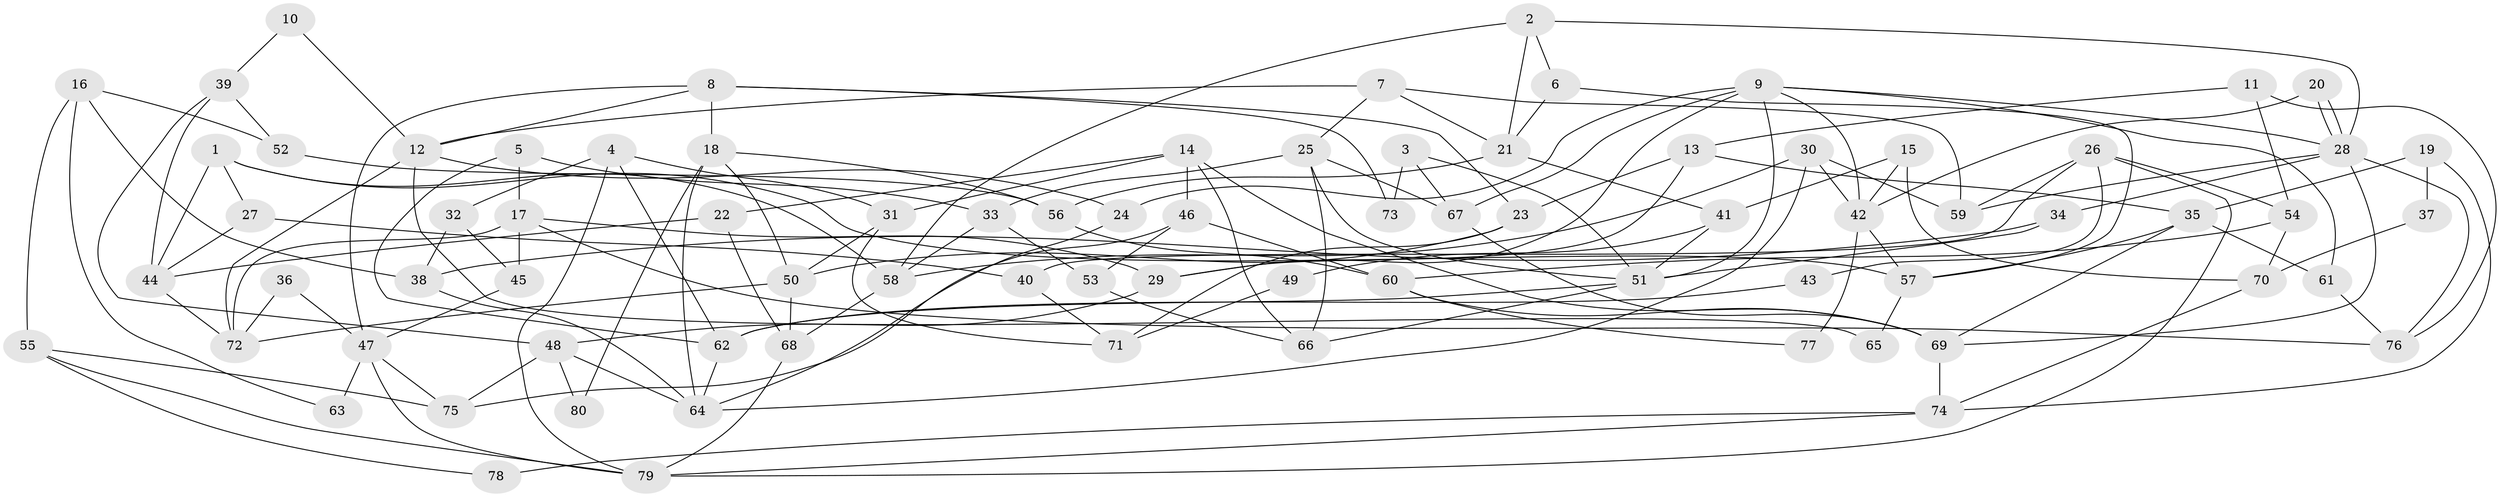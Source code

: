 // coarse degree distribution, {4: 0.1875, 6: 0.1875, 3: 0.020833333333333332, 5: 0.3125, 8: 0.10416666666666667, 2: 0.10416666666666667, 7: 0.0625, 9: 0.020833333333333332}
// Generated by graph-tools (version 1.1) at 2025/52/02/27/25 19:52:06]
// undirected, 80 vertices, 160 edges
graph export_dot {
graph [start="1"]
  node [color=gray90,style=filled];
  1;
  2;
  3;
  4;
  5;
  6;
  7;
  8;
  9;
  10;
  11;
  12;
  13;
  14;
  15;
  16;
  17;
  18;
  19;
  20;
  21;
  22;
  23;
  24;
  25;
  26;
  27;
  28;
  29;
  30;
  31;
  32;
  33;
  34;
  35;
  36;
  37;
  38;
  39;
  40;
  41;
  42;
  43;
  44;
  45;
  46;
  47;
  48;
  49;
  50;
  51;
  52;
  53;
  54;
  55;
  56;
  57;
  58;
  59;
  60;
  61;
  62;
  63;
  64;
  65;
  66;
  67;
  68;
  69;
  70;
  71;
  72;
  73;
  74;
  75;
  76;
  77;
  78;
  79;
  80;
  1 -- 57;
  1 -- 58;
  1 -- 27;
  1 -- 44;
  2 -- 58;
  2 -- 28;
  2 -- 6;
  2 -- 21;
  3 -- 67;
  3 -- 51;
  3 -- 73;
  4 -- 31;
  4 -- 79;
  4 -- 32;
  4 -- 62;
  5 -- 17;
  5 -- 33;
  5 -- 62;
  6 -- 21;
  6 -- 57;
  7 -- 25;
  7 -- 12;
  7 -- 21;
  7 -- 59;
  8 -- 47;
  8 -- 23;
  8 -- 12;
  8 -- 18;
  8 -- 73;
  9 -- 51;
  9 -- 28;
  9 -- 24;
  9 -- 29;
  9 -- 42;
  9 -- 61;
  9 -- 67;
  10 -- 12;
  10 -- 39;
  11 -- 54;
  11 -- 76;
  11 -- 13;
  12 -- 24;
  12 -- 65;
  12 -- 72;
  13 -- 29;
  13 -- 23;
  13 -- 35;
  14 -- 69;
  14 -- 22;
  14 -- 31;
  14 -- 46;
  14 -- 66;
  15 -- 41;
  15 -- 42;
  15 -- 70;
  16 -- 55;
  16 -- 52;
  16 -- 38;
  16 -- 63;
  17 -- 72;
  17 -- 76;
  17 -- 29;
  17 -- 45;
  18 -- 56;
  18 -- 50;
  18 -- 64;
  18 -- 80;
  19 -- 35;
  19 -- 74;
  19 -- 37;
  20 -- 42;
  20 -- 28;
  20 -- 28;
  21 -- 41;
  21 -- 56;
  22 -- 44;
  22 -- 68;
  23 -- 71;
  23 -- 50;
  24 -- 64;
  25 -- 67;
  25 -- 51;
  25 -- 33;
  25 -- 66;
  26 -- 59;
  26 -- 54;
  26 -- 40;
  26 -- 43;
  26 -- 79;
  27 -- 44;
  27 -- 40;
  28 -- 34;
  28 -- 59;
  28 -- 69;
  28 -- 76;
  29 -- 48;
  30 -- 64;
  30 -- 59;
  30 -- 42;
  30 -- 58;
  31 -- 50;
  31 -- 71;
  32 -- 38;
  32 -- 45;
  33 -- 58;
  33 -- 53;
  34 -- 51;
  34 -- 38;
  35 -- 57;
  35 -- 61;
  35 -- 69;
  36 -- 47;
  36 -- 72;
  37 -- 70;
  38 -- 64;
  39 -- 48;
  39 -- 44;
  39 -- 52;
  40 -- 71;
  41 -- 51;
  41 -- 49;
  42 -- 57;
  42 -- 77;
  43 -- 62;
  44 -- 72;
  45 -- 47;
  46 -- 53;
  46 -- 60;
  46 -- 75;
  47 -- 75;
  47 -- 63;
  47 -- 79;
  48 -- 64;
  48 -- 75;
  48 -- 80;
  49 -- 71;
  50 -- 68;
  50 -- 72;
  51 -- 66;
  51 -- 62;
  52 -- 56;
  53 -- 66;
  54 -- 60;
  54 -- 70;
  55 -- 75;
  55 -- 79;
  55 -- 78;
  56 -- 60;
  57 -- 65;
  58 -- 68;
  60 -- 69;
  60 -- 77;
  61 -- 76;
  62 -- 64;
  67 -- 69;
  68 -- 79;
  69 -- 74;
  70 -- 74;
  74 -- 79;
  74 -- 78;
}

